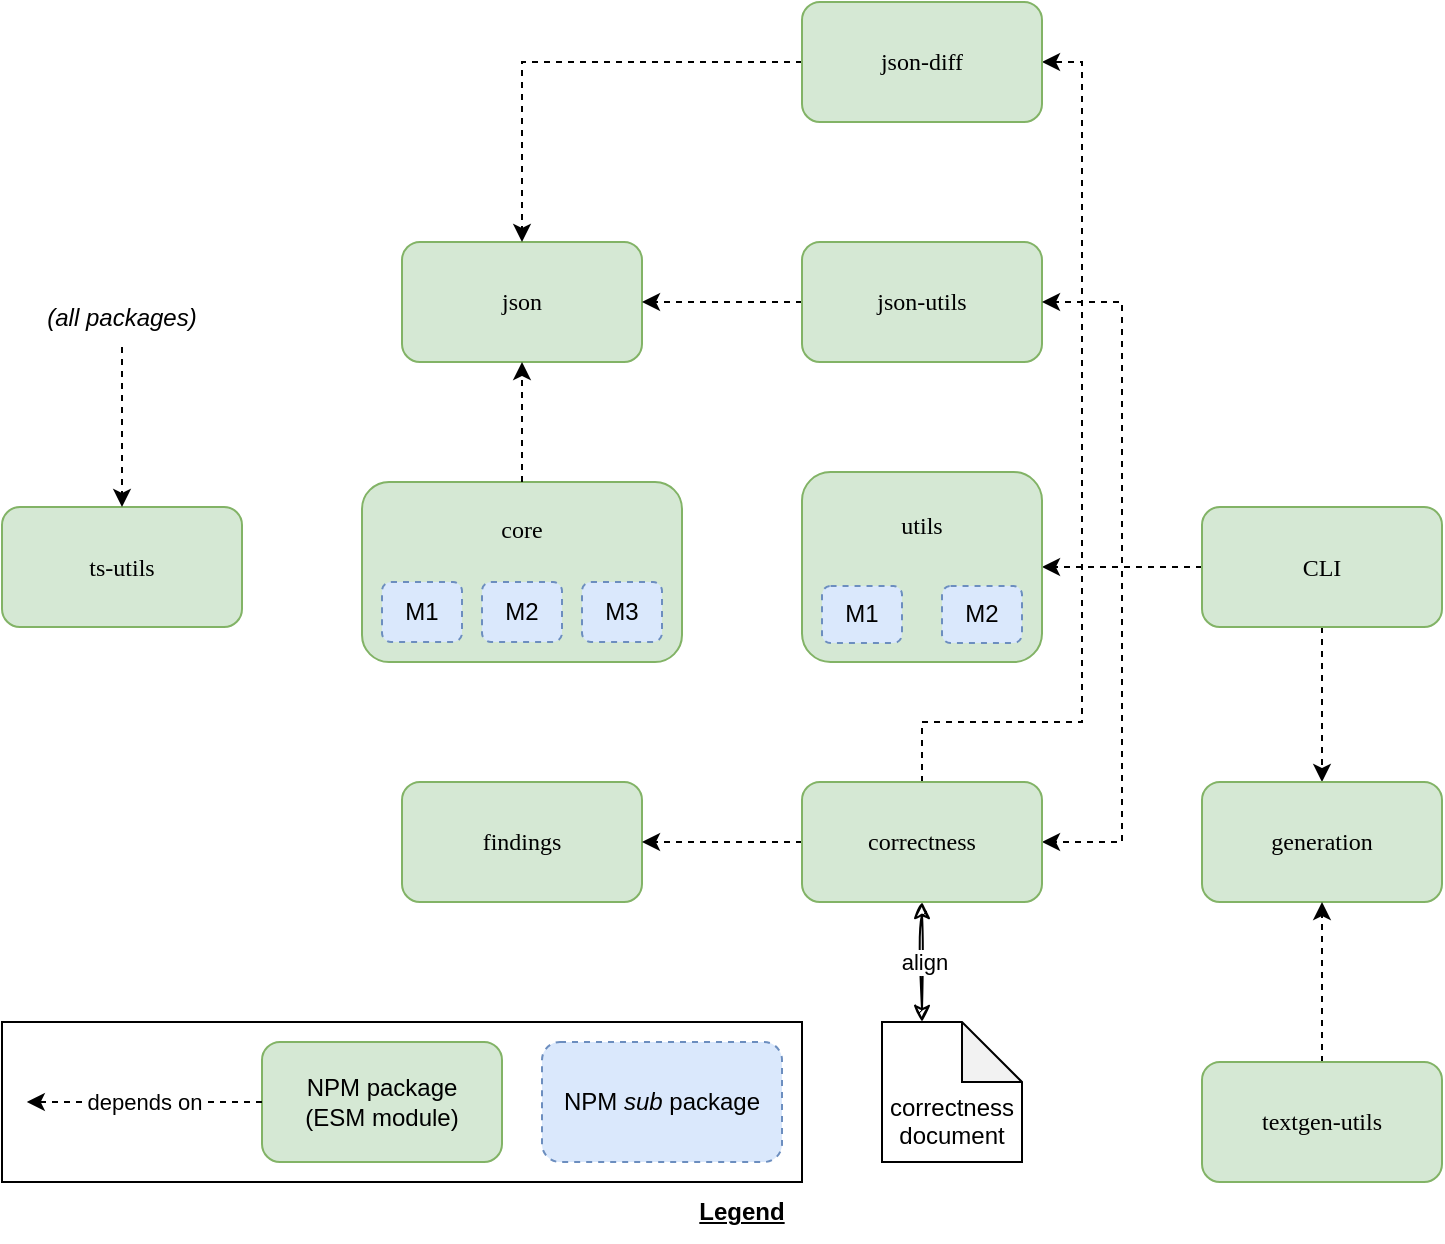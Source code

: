 <mxfile version="27.0.9">
  <diagram name="Page-1" id="EqK75Kmrtwr6eSXlIrdL">
    <mxGraphModel dx="2412" dy="2189" grid="1" gridSize="10" guides="1" tooltips="1" connect="1" arrows="1" fold="1" page="1" pageScale="1" pageWidth="850" pageHeight="1100" math="0" shadow="0">
      <root>
        <mxCell id="0" />
        <mxCell id="1" parent="0" />
        <mxCell id="M3EiThE2OdQxYYkIDQVw-14" value="" style="rounded=0;whiteSpace=wrap;html=1;fillColor=none;" parent="1" vertex="1">
          <mxGeometry x="-120" y="470" width="400" height="80" as="geometry" />
        </mxCell>
        <mxCell id="M3EiThE2OdQxYYkIDQVw-1" value="NPM package&lt;br&gt;(ESM module)" style="rounded=1;whiteSpace=wrap;html=1;fillColor=#d5e8d4;strokeColor=#82b366;" parent="1" vertex="1">
          <mxGeometry x="10" y="480" width="120" height="60" as="geometry" />
        </mxCell>
        <mxCell id="M3EiThE2OdQxYYkIDQVw-2" value="NPM &lt;i&gt;sub&lt;/i&gt; package" style="rounded=1;whiteSpace=wrap;html=1;dashed=1;fillColor=#dae8fc;strokeColor=#6c8ebf;" parent="1" vertex="1">
          <mxGeometry x="150" y="480" width="120" height="60" as="geometry" />
        </mxCell>
        <mxCell id="M3EiThE2OdQxYYkIDQVw-3" value="&lt;font face=&quot;Fira Code&quot;&gt;json&lt;/font&gt;" style="rounded=1;whiteSpace=wrap;html=1;fillColor=#d5e8d4;strokeColor=#82b366;" parent="1" vertex="1">
          <mxGeometry x="80" y="80" width="120" height="60" as="geometry" />
        </mxCell>
        <mxCell id="M3EiThE2OdQxYYkIDQVw-16" style="edgeStyle=orthogonalEdgeStyle;rounded=0;orthogonalLoop=1;jettySize=auto;html=1;exitX=0;exitY=0.5;exitDx=0;exitDy=0;entryX=1;entryY=0.5;entryDx=0;entryDy=0;dashed=1;" parent="1" source="M3EiThE2OdQxYYkIDQVw-4" target="M3EiThE2OdQxYYkIDQVw-3" edge="1">
          <mxGeometry relative="1" as="geometry" />
        </mxCell>
        <mxCell id="M3EiThE2OdQxYYkIDQVw-4" value="&lt;font face=&quot;Fira Code&quot;&gt;json-utils&lt;/font&gt;" style="rounded=1;whiteSpace=wrap;html=1;fillColor=#d5e8d4;strokeColor=#82b366;" parent="1" vertex="1">
          <mxGeometry x="280" y="80" width="120" height="60" as="geometry" />
        </mxCell>
        <mxCell id="M3EiThE2OdQxYYkIDQVw-34" style="edgeStyle=orthogonalEdgeStyle;rounded=0;orthogonalLoop=1;jettySize=auto;html=1;exitX=0;exitY=0.5;exitDx=0;exitDy=0;entryX=1;entryY=0.5;entryDx=0;entryDy=0;dashed=1;" parent="1" source="M3EiThE2OdQxYYkIDQVw-5" target="M3EiThE2OdQxYYkIDQVw-10" edge="1">
          <mxGeometry relative="1" as="geometry" />
        </mxCell>
        <mxCell id="M3EiThE2OdQxYYkIDQVw-35" style="edgeStyle=orthogonalEdgeStyle;rounded=0;orthogonalLoop=1;jettySize=auto;html=1;exitX=0.5;exitY=1;exitDx=0;exitDy=0;entryX=0.5;entryY=0;entryDx=0;entryDy=0;dashed=1;" parent="1" source="M3EiThE2OdQxYYkIDQVw-5" target="M3EiThE2OdQxYYkIDQVw-9" edge="1">
          <mxGeometry relative="1" as="geometry" />
        </mxCell>
        <mxCell id="M3EiThE2OdQxYYkIDQVw-37" style="edgeStyle=orthogonalEdgeStyle;rounded=0;orthogonalLoop=1;jettySize=auto;html=1;exitX=0;exitY=0.5;exitDx=0;exitDy=0;entryX=1;entryY=0.5;entryDx=0;entryDy=0;dashed=1;" parent="1" source="M3EiThE2OdQxYYkIDQVw-5" target="M3EiThE2OdQxYYkIDQVw-8" edge="1">
          <mxGeometry relative="1" as="geometry" />
        </mxCell>
        <mxCell id="M3EiThE2OdQxYYkIDQVw-38" style="edgeStyle=orthogonalEdgeStyle;rounded=0;orthogonalLoop=1;jettySize=auto;html=1;exitX=0;exitY=0.5;exitDx=0;exitDy=0;entryX=1;entryY=0.5;entryDx=0;entryDy=0;dashed=1;" parent="1" source="M3EiThE2OdQxYYkIDQVw-5" target="M3EiThE2OdQxYYkIDQVw-4" edge="1">
          <mxGeometry relative="1" as="geometry" />
        </mxCell>
        <mxCell id="M3EiThE2OdQxYYkIDQVw-5" value="&lt;font face=&quot;Fira Code&quot;&gt;CLI&lt;/font&gt;" style="rounded=1;whiteSpace=wrap;html=1;fillColor=#d5e8d4;strokeColor=#82b366;" parent="1" vertex="1">
          <mxGeometry x="480" y="212.5" width="120" height="60" as="geometry" />
        </mxCell>
        <mxCell id="M3EiThE2OdQxYYkIDQVw-6" value="&lt;font face=&quot;Fira Code&quot;&gt;findings&lt;/font&gt;" style="rounded=1;whiteSpace=wrap;html=1;fillColor=#d5e8d4;strokeColor=#82b366;" parent="1" vertex="1">
          <mxGeometry x="80" y="350" width="120" height="60" as="geometry" />
        </mxCell>
        <mxCell id="M3EiThE2OdQxYYkIDQVw-32" style="edgeStyle=orthogonalEdgeStyle;rounded=0;orthogonalLoop=1;jettySize=auto;html=1;exitX=0;exitY=0.5;exitDx=0;exitDy=0;entryX=1;entryY=0.5;entryDx=0;entryDy=0;dashed=1;" parent="1" source="M3EiThE2OdQxYYkIDQVw-8" target="M3EiThE2OdQxYYkIDQVw-6" edge="1">
          <mxGeometry relative="1" as="geometry" />
        </mxCell>
        <mxCell id="ONXdMfA5Nhj8Xdsxye1A-5" style="edgeStyle=orthogonalEdgeStyle;rounded=0;orthogonalLoop=1;jettySize=auto;html=1;exitX=0.5;exitY=0;exitDx=0;exitDy=0;entryX=1;entryY=0.5;entryDx=0;entryDy=0;dashed=1;" parent="1" source="M3EiThE2OdQxYYkIDQVw-8" target="ONXdMfA5Nhj8Xdsxye1A-1" edge="1">
          <mxGeometry relative="1" as="geometry">
            <Array as="points">
              <mxPoint x="340" y="320" />
              <mxPoint x="420" y="320" />
              <mxPoint x="420" y="-10" />
            </Array>
          </mxGeometry>
        </mxCell>
        <mxCell id="M3EiThE2OdQxYYkIDQVw-8" value="&lt;font face=&quot;Fira Code&quot;&gt;correctness&lt;/font&gt;" style="rounded=1;whiteSpace=wrap;html=1;fillColor=#d5e8d4;strokeColor=#82b366;" parent="1" vertex="1">
          <mxGeometry x="280" y="350" width="120" height="60" as="geometry" />
        </mxCell>
        <mxCell id="M3EiThE2OdQxYYkIDQVw-9" value="&lt;font face=&quot;Fira Code&quot;&gt;generation&lt;/font&gt;" style="rounded=1;whiteSpace=wrap;html=1;fillColor=#d5e8d4;strokeColor=#82b366;" parent="1" vertex="1">
          <mxGeometry x="480" y="350" width="120" height="60" as="geometry" />
        </mxCell>
        <mxCell id="M3EiThE2OdQxYYkIDQVw-15" value="&lt;b&gt;&lt;u&gt;Legend&lt;/u&gt;&lt;/b&gt;" style="text;html=1;align=center;verticalAlign=middle;whiteSpace=wrap;rounded=0;" parent="1" vertex="1">
          <mxGeometry x="220" y="550" width="60" height="30" as="geometry" />
        </mxCell>
        <mxCell id="M3EiThE2OdQxYYkIDQVw-18" value="&amp;nbsp;depends on&amp;nbsp;" style="endArrow=classic;html=1;rounded=0;exitX=0;exitY=0.5;exitDx=0;exitDy=0;entryX=0.031;entryY=0.5;entryDx=0;entryDy=0;entryPerimeter=0;dashed=1;" parent="1" source="M3EiThE2OdQxYYkIDQVw-1" target="M3EiThE2OdQxYYkIDQVw-14" edge="1">
          <mxGeometry width="50" height="50" relative="1" as="geometry">
            <mxPoint x="-130" y="430" as="sourcePoint" />
            <mxPoint x="-80" y="380" as="targetPoint" />
            <Array as="points" />
          </mxGeometry>
        </mxCell>
        <mxCell id="M3EiThE2OdQxYYkIDQVw-27" value="" style="group" parent="1" vertex="1" connectable="0">
          <mxGeometry x="60" y="200" width="160" height="90" as="geometry" />
        </mxCell>
        <mxCell id="M3EiThE2OdQxYYkIDQVw-7" value="&lt;font face=&quot;Fira Code&quot;&gt;core&lt;/font&gt;&lt;div&gt;&lt;font face=&quot;Fira Code&quot;&gt;&lt;br&gt;&lt;/font&gt;&lt;/div&gt;&lt;div&gt;&lt;font face=&quot;Fira Code&quot;&gt;&lt;br&gt;&lt;/font&gt;&lt;/div&gt;&lt;div&gt;&lt;font face=&quot;Fira Code&quot;&gt;&lt;br&gt;&lt;/font&gt;&lt;/div&gt;" style="rounded=1;whiteSpace=wrap;html=1;fillColor=#d5e8d4;strokeColor=#82b366;" parent="M3EiThE2OdQxYYkIDQVw-27" vertex="1">
          <mxGeometry width="160" height="90" as="geometry" />
        </mxCell>
        <mxCell id="M3EiThE2OdQxYYkIDQVw-24" value="M2" style="rounded=1;whiteSpace=wrap;html=1;dashed=1;fillColor=#dae8fc;strokeColor=#6c8ebf;" parent="M3EiThE2OdQxYYkIDQVw-27" vertex="1">
          <mxGeometry x="60" y="50" width="40" height="30" as="geometry" />
        </mxCell>
        <mxCell id="M3EiThE2OdQxYYkIDQVw-25" value="M1" style="rounded=1;whiteSpace=wrap;html=1;dashed=1;fillColor=#dae8fc;strokeColor=#6c8ebf;" parent="M3EiThE2OdQxYYkIDQVw-27" vertex="1">
          <mxGeometry x="10" y="50" width="40" height="30" as="geometry" />
        </mxCell>
        <mxCell id="M3EiThE2OdQxYYkIDQVw-26" value="M3" style="rounded=1;whiteSpace=wrap;html=1;dashed=1;fillColor=#dae8fc;strokeColor=#6c8ebf;" parent="M3EiThE2OdQxYYkIDQVw-27" vertex="1">
          <mxGeometry x="110" y="50" width="40" height="30" as="geometry" />
        </mxCell>
        <mxCell id="M3EiThE2OdQxYYkIDQVw-28" style="edgeStyle=orthogonalEdgeStyle;rounded=0;orthogonalLoop=1;jettySize=auto;html=1;exitX=0.5;exitY=0;exitDx=0;exitDy=0;entryX=0.5;entryY=1;entryDx=0;entryDy=0;dashed=1;" parent="1" source="M3EiThE2OdQxYYkIDQVw-7" target="M3EiThE2OdQxYYkIDQVw-3" edge="1">
          <mxGeometry relative="1" as="geometry" />
        </mxCell>
        <mxCell id="M3EiThE2OdQxYYkIDQVw-29" value="&lt;font face=&quot;Fira Code&quot;&gt;ts-utils&lt;/font&gt;" style="rounded=1;whiteSpace=wrap;html=1;fillColor=#d5e8d4;strokeColor=#82b366;" parent="1" vertex="1">
          <mxGeometry x="-120" y="212.5" width="120" height="60" as="geometry" />
        </mxCell>
        <mxCell id="M3EiThE2OdQxYYkIDQVw-30" value="" style="endArrow=classic;html=1;rounded=0;entryX=0.5;entryY=0;entryDx=0;entryDy=0;dashed=1;" parent="1" target="M3EiThE2OdQxYYkIDQVw-29" edge="1">
          <mxGeometry width="50" height="50" relative="1" as="geometry">
            <mxPoint x="-60" y="132.5" as="sourcePoint" />
            <mxPoint x="-90" y="162" as="targetPoint" />
            <Array as="points" />
          </mxGeometry>
        </mxCell>
        <mxCell id="M3EiThE2OdQxYYkIDQVw-31" value="&lt;i&gt;(all packages)&lt;/i&gt;" style="text;html=1;align=center;verticalAlign=middle;whiteSpace=wrap;rounded=0;" parent="1" vertex="1">
          <mxGeometry x="-100" y="102.5" width="80" height="30" as="geometry" />
        </mxCell>
        <mxCell id="M3EiThE2OdQxYYkIDQVw-33" value="" style="group" parent="1" vertex="1" connectable="0">
          <mxGeometry x="280" y="195" width="120" height="95" as="geometry" />
        </mxCell>
        <mxCell id="M3EiThE2OdQxYYkIDQVw-10" value="&lt;font face=&quot;Fira Code&quot;&gt;utils&lt;/font&gt;&lt;div&gt;&lt;font face=&quot;Fira Code&quot;&gt;&lt;br&gt;&lt;/font&gt;&lt;/div&gt;&lt;div&gt;&lt;font face=&quot;Fira Code&quot;&gt;&lt;br&gt;&lt;/font&gt;&lt;/div&gt;&lt;div&gt;&lt;font face=&quot;Fira Code&quot;&gt;&lt;br&gt;&lt;/font&gt;&lt;/div&gt;" style="rounded=1;whiteSpace=wrap;html=1;fillColor=#d5e8d4;strokeColor=#82b366;" parent="M3EiThE2OdQxYYkIDQVw-33" vertex="1">
          <mxGeometry width="120" height="95" as="geometry" />
        </mxCell>
        <mxCell id="M3EiThE2OdQxYYkIDQVw-11" value="M1" style="rounded=1;whiteSpace=wrap;html=1;dashed=1;fillColor=#dae8fc;strokeColor=#6c8ebf;" parent="M3EiThE2OdQxYYkIDQVw-33" vertex="1">
          <mxGeometry x="10" y="57" width="40" height="28.5" as="geometry" />
        </mxCell>
        <mxCell id="M3EiThE2OdQxYYkIDQVw-12" value="M2" style="rounded=1;whiteSpace=wrap;html=1;dashed=1;fillColor=#dae8fc;strokeColor=#6c8ebf;" parent="M3EiThE2OdQxYYkIDQVw-33" vertex="1">
          <mxGeometry x="70" y="57" width="40" height="28.5" as="geometry" />
        </mxCell>
        <mxCell id="M3EiThE2OdQxYYkIDQVw-40" value="&lt;div&gt;&lt;br&gt;&lt;br&gt;&lt;/div&gt;correctness document" style="shape=note;whiteSpace=wrap;html=1;backgroundOutline=1;darkOpacity=0.05;" parent="1" vertex="1">
          <mxGeometry x="320" y="470" width="70" height="70" as="geometry" />
        </mxCell>
        <mxCell id="M3EiThE2OdQxYYkIDQVw-41" style="edgeStyle=orthogonalEdgeStyle;rounded=0;orthogonalLoop=1;jettySize=auto;html=1;exitX=0.5;exitY=1;exitDx=0;exitDy=0;entryX=0;entryY=0;entryDx=20;entryDy=0;entryPerimeter=0;startArrow=classic;startFill=1;sketch=1;curveFitting=1;jiggle=2;" parent="1" source="M3EiThE2OdQxYYkIDQVw-8" target="M3EiThE2OdQxYYkIDQVw-40" edge="1">
          <mxGeometry relative="1" as="geometry" />
        </mxCell>
        <mxCell id="M3EiThE2OdQxYYkIDQVw-42" value="align" style="edgeLabel;html=1;align=center;verticalAlign=middle;resizable=0;points=[];" parent="M3EiThE2OdQxYYkIDQVw-41" vertex="1" connectable="0">
          <mxGeometry y="1" relative="1" as="geometry">
            <mxPoint as="offset" />
          </mxGeometry>
        </mxCell>
        <mxCell id="ONXdMfA5Nhj8Xdsxye1A-4" style="edgeStyle=orthogonalEdgeStyle;rounded=0;orthogonalLoop=1;jettySize=auto;html=1;exitX=0;exitY=0.5;exitDx=0;exitDy=0;entryX=0.5;entryY=0;entryDx=0;entryDy=0;dashed=1;" parent="1" source="ONXdMfA5Nhj8Xdsxye1A-1" target="M3EiThE2OdQxYYkIDQVw-3" edge="1">
          <mxGeometry relative="1" as="geometry" />
        </mxCell>
        <mxCell id="ONXdMfA5Nhj8Xdsxye1A-1" value="&lt;font face=&quot;Fira Code&quot;&gt;json-diff&lt;/font&gt;" style="rounded=1;whiteSpace=wrap;html=1;fillColor=#d5e8d4;strokeColor=#82b366;" parent="1" vertex="1">
          <mxGeometry x="280" y="-40" width="120" height="60" as="geometry" />
        </mxCell>
        <mxCell id="8ytrpdG_Ar0fE4M4-fTb-2" style="edgeStyle=orthogonalEdgeStyle;rounded=0;orthogonalLoop=1;jettySize=auto;html=1;exitX=0.5;exitY=0;exitDx=0;exitDy=0;entryX=0.5;entryY=1;entryDx=0;entryDy=0;dashed=1;" edge="1" parent="1" source="8ytrpdG_Ar0fE4M4-fTb-1" target="M3EiThE2OdQxYYkIDQVw-9">
          <mxGeometry relative="1" as="geometry" />
        </mxCell>
        <mxCell id="8ytrpdG_Ar0fE4M4-fTb-1" value="&lt;font face=&quot;Fira Code&quot;&gt;textgen-utils&lt;/font&gt;" style="rounded=1;whiteSpace=wrap;html=1;fillColor=#d5e8d4;strokeColor=#82b366;" vertex="1" parent="1">
          <mxGeometry x="480" y="490" width="120" height="60" as="geometry" />
        </mxCell>
      </root>
    </mxGraphModel>
  </diagram>
</mxfile>
